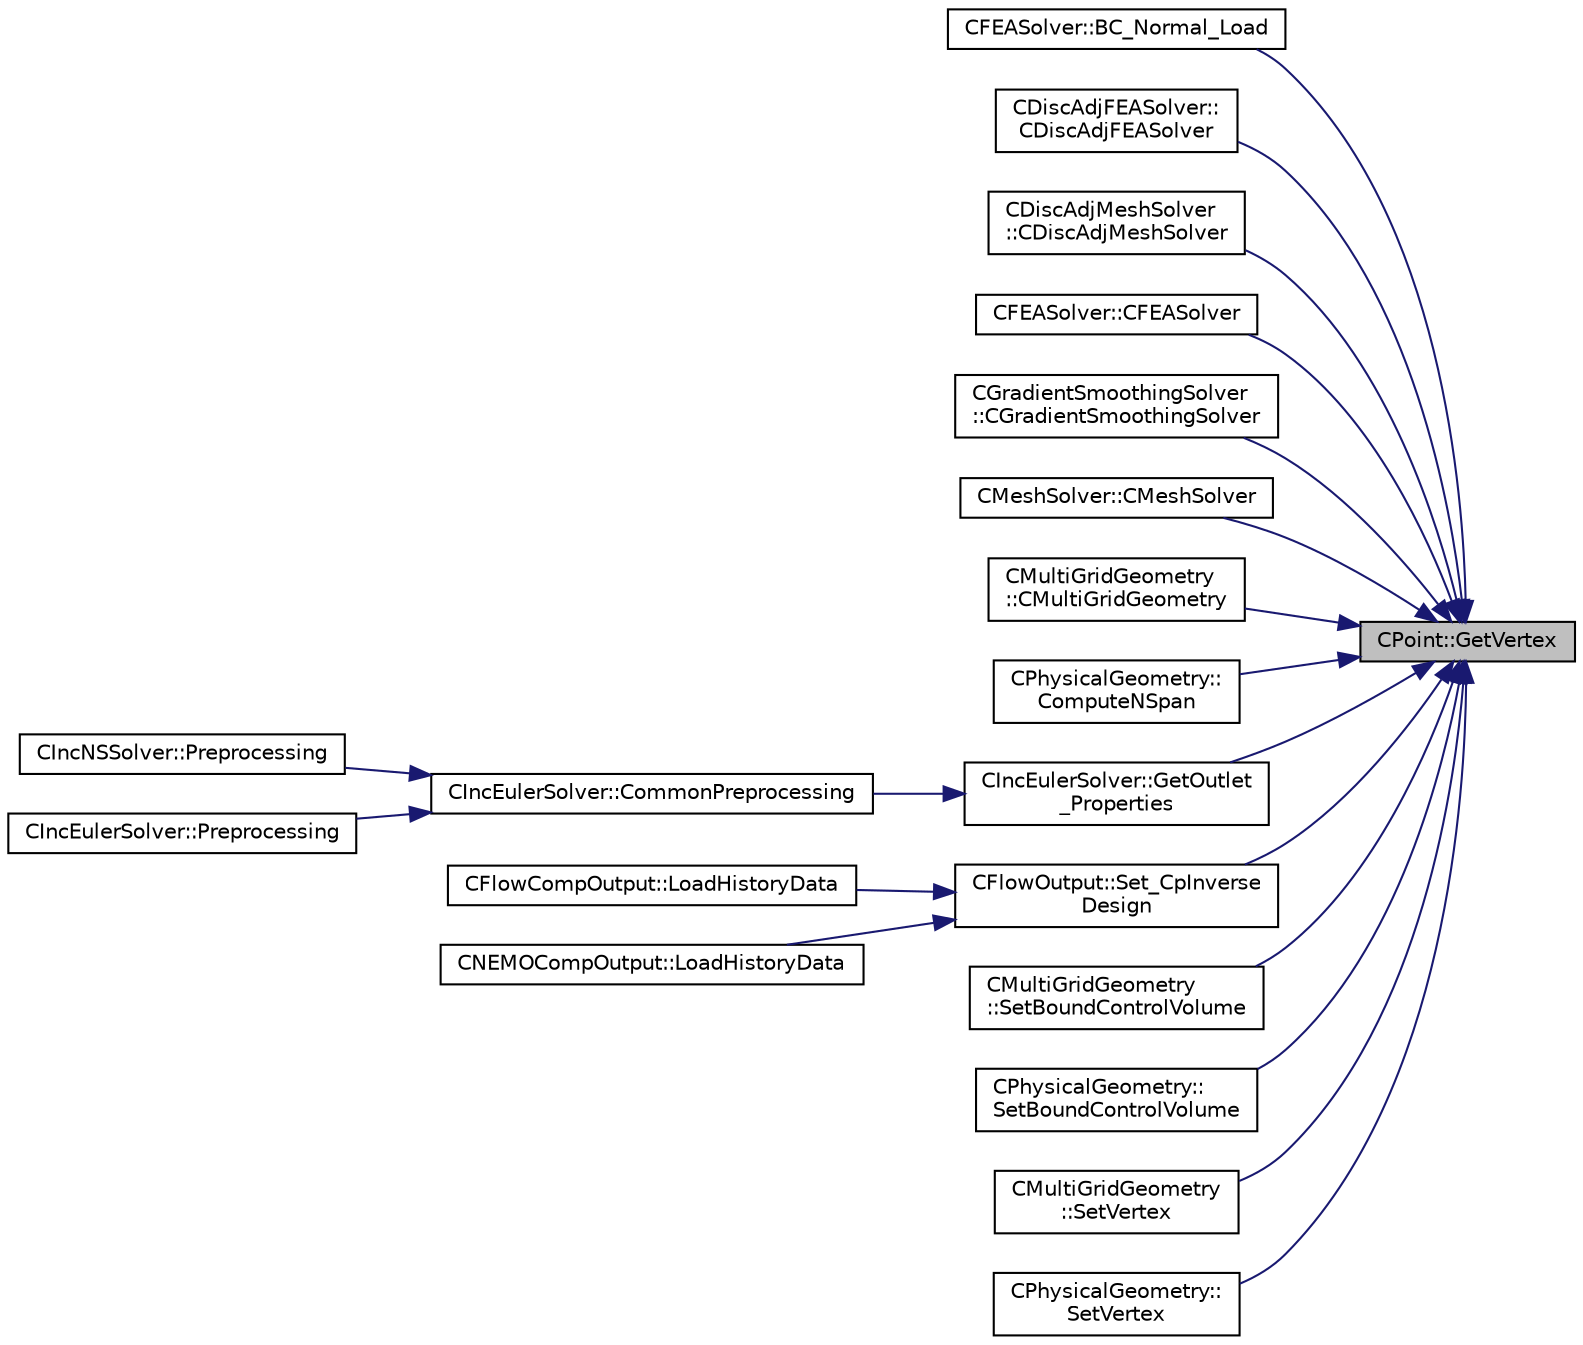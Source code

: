 digraph "CPoint::GetVertex"
{
 // LATEX_PDF_SIZE
  edge [fontname="Helvetica",fontsize="10",labelfontname="Helvetica",labelfontsize="10"];
  node [fontname="Helvetica",fontsize="10",shape=record];
  rankdir="RL";
  Node1 [label="CPoint::GetVertex",height=0.2,width=0.4,color="black", fillcolor="grey75", style="filled", fontcolor="black",tooltip="Get the vertex that compose the control volume for a marker."];
  Node1 -> Node2 [dir="back",color="midnightblue",fontsize="10",style="solid",fontname="Helvetica"];
  Node2 [label="CFEASolver::BC_Normal_Load",height=0.2,width=0.4,color="black", fillcolor="white", style="filled",URL="$classCFEASolver.html#a564030e469386df4b15d1b3f490392a5",tooltip="Impose a load boundary condition normal to the boundary."];
  Node1 -> Node3 [dir="back",color="midnightblue",fontsize="10",style="solid",fontname="Helvetica"];
  Node3 [label="CDiscAdjFEASolver::\lCDiscAdjFEASolver",height=0.2,width=0.4,color="black", fillcolor="white", style="filled",URL="$classCDiscAdjFEASolver.html#ae74a58b4ee4459687d1c4f4e0d0e15ff",tooltip=" "];
  Node1 -> Node4 [dir="back",color="midnightblue",fontsize="10",style="solid",fontname="Helvetica"];
  Node4 [label="CDiscAdjMeshSolver\l::CDiscAdjMeshSolver",height=0.2,width=0.4,color="black", fillcolor="white", style="filled",URL="$classCDiscAdjMeshSolver.html#a346e76045c3b527d32288d0d9a7a2bab",tooltip=" "];
  Node1 -> Node5 [dir="back",color="midnightblue",fontsize="10",style="solid",fontname="Helvetica"];
  Node5 [label="CFEASolver::CFEASolver",height=0.2,width=0.4,color="black", fillcolor="white", style="filled",URL="$classCFEASolver.html#a1d4c7d17d9c7143d3079fc78fae1599d",tooltip=" "];
  Node1 -> Node6 [dir="back",color="midnightblue",fontsize="10",style="solid",fontname="Helvetica"];
  Node6 [label="CGradientSmoothingSolver\l::CGradientSmoothingSolver",height=0.2,width=0.4,color="black", fillcolor="white", style="filled",URL="$classCGradientSmoothingSolver.html#a388e06af9042060ac43193566bb03cc8",tooltip="Constructor of the class."];
  Node1 -> Node7 [dir="back",color="midnightblue",fontsize="10",style="solid",fontname="Helvetica"];
  Node7 [label="CMeshSolver::CMeshSolver",height=0.2,width=0.4,color="black", fillcolor="white", style="filled",URL="$classCMeshSolver.html#a728930536c48c01f17b91808115fdb91",tooltip="Constructor of the class."];
  Node1 -> Node8 [dir="back",color="midnightblue",fontsize="10",style="solid",fontname="Helvetica"];
  Node8 [label="CMultiGridGeometry\l::CMultiGridGeometry",height=0.2,width=0.4,color="black", fillcolor="white", style="filled",URL="$classCMultiGridGeometry.html#a59a712b6935d3057542cc1481e44c1c3",tooltip="Constructor of the class."];
  Node1 -> Node9 [dir="back",color="midnightblue",fontsize="10",style="solid",fontname="Helvetica"];
  Node9 [label="CPhysicalGeometry::\lComputeNSpan",height=0.2,width=0.4,color="black", fillcolor="white", style="filled",URL="$classCPhysicalGeometry.html#aa3fbc055a43bbab16e7b5aa5ceecd14f",tooltip="Set number of span wise level for turbomachinery computation."];
  Node1 -> Node10 [dir="back",color="midnightblue",fontsize="10",style="solid",fontname="Helvetica"];
  Node10 [label="CIncEulerSolver::GetOutlet\l_Properties",height=0.2,width=0.4,color="black", fillcolor="white", style="filled",URL="$classCIncEulerSolver.html#aacea1dc960644b2fb82b191b17bf9056",tooltip="A virtual member."];
  Node10 -> Node11 [dir="back",color="midnightblue",fontsize="10",style="solid",fontname="Helvetica"];
  Node11 [label="CIncEulerSolver::CommonPreprocessing",height=0.2,width=0.4,color="black", fillcolor="white", style="filled",URL="$classCIncEulerSolver.html#ac50d02e914c4337e73d2c4878b12c59d",tooltip="Preprocessing actions common to the Euler and NS solvers."];
  Node11 -> Node12 [dir="back",color="midnightblue",fontsize="10",style="solid",fontname="Helvetica"];
  Node12 [label="CIncNSSolver::Preprocessing",height=0.2,width=0.4,color="black", fillcolor="white", style="filled",URL="$classCIncNSSolver.html#aaaff5cfe93aa72a689248c80b2ea9149",tooltip="Restart residual and compute gradients."];
  Node11 -> Node13 [dir="back",color="midnightblue",fontsize="10",style="solid",fontname="Helvetica"];
  Node13 [label="CIncEulerSolver::Preprocessing",height=0.2,width=0.4,color="black", fillcolor="white", style="filled",URL="$classCIncEulerSolver.html#aac33066eba6bdbe02693afb992e307d8",tooltip="Compute primitive variables and their gradients."];
  Node1 -> Node14 [dir="back",color="midnightblue",fontsize="10",style="solid",fontname="Helvetica"];
  Node14 [label="CFlowOutput::Set_CpInverse\lDesign",height=0.2,width=0.4,color="black", fillcolor="white", style="filled",URL="$classCFlowOutput.html#aef6c752be4957117ad0b9610d3e210bd",tooltip="Set CP inverse design output field values (and also into the solver)."];
  Node14 -> Node15 [dir="back",color="midnightblue",fontsize="10",style="solid",fontname="Helvetica"];
  Node15 [label="CFlowCompOutput::LoadHistoryData",height=0.2,width=0.4,color="black", fillcolor="white", style="filled",URL="$classCFlowCompOutput.html#a393cb19a691990ee6e88f844eccc79ed",tooltip="Load the history output field values."];
  Node14 -> Node16 [dir="back",color="midnightblue",fontsize="10",style="solid",fontname="Helvetica"];
  Node16 [label="CNEMOCompOutput::LoadHistoryData",height=0.2,width=0.4,color="black", fillcolor="white", style="filled",URL="$classCNEMOCompOutput.html#a7a9f1a32fe55e6a967a27eb38408ec99",tooltip="Load the history output field values."];
  Node1 -> Node17 [dir="back",color="midnightblue",fontsize="10",style="solid",fontname="Helvetica"];
  Node17 [label="CMultiGridGeometry\l::SetBoundControlVolume",height=0.2,width=0.4,color="black", fillcolor="white", style="filled",URL="$classCMultiGridGeometry.html#a3254592e2d22e34ea2066e1264a7f3ae",tooltip="Set boundary vertex structure of the agglomerated control volume."];
  Node1 -> Node18 [dir="back",color="midnightblue",fontsize="10",style="solid",fontname="Helvetica"];
  Node18 [label="CPhysicalGeometry::\lSetBoundControlVolume",height=0.2,width=0.4,color="black", fillcolor="white", style="filled",URL="$classCPhysicalGeometry.html#a6767e6f3fec7bdb037a3add63e93395d",tooltip="Set boundary vertex structure of the control volume."];
  Node1 -> Node19 [dir="back",color="midnightblue",fontsize="10",style="solid",fontname="Helvetica"];
  Node19 [label="CMultiGridGeometry\l::SetVertex",height=0.2,width=0.4,color="black", fillcolor="white", style="filled",URL="$classCMultiGridGeometry.html#a5b5eb7046a129a1ab15322eb907ea1cb",tooltip="Set boundary vertex."];
  Node1 -> Node20 [dir="back",color="midnightblue",fontsize="10",style="solid",fontname="Helvetica"];
  Node20 [label="CPhysicalGeometry::\lSetVertex",height=0.2,width=0.4,color="black", fillcolor="white", style="filled",URL="$classCPhysicalGeometry.html#abdb0b15a9c59c8d618fde1f4ecce0446",tooltip="Set boundary vertex."];
}
